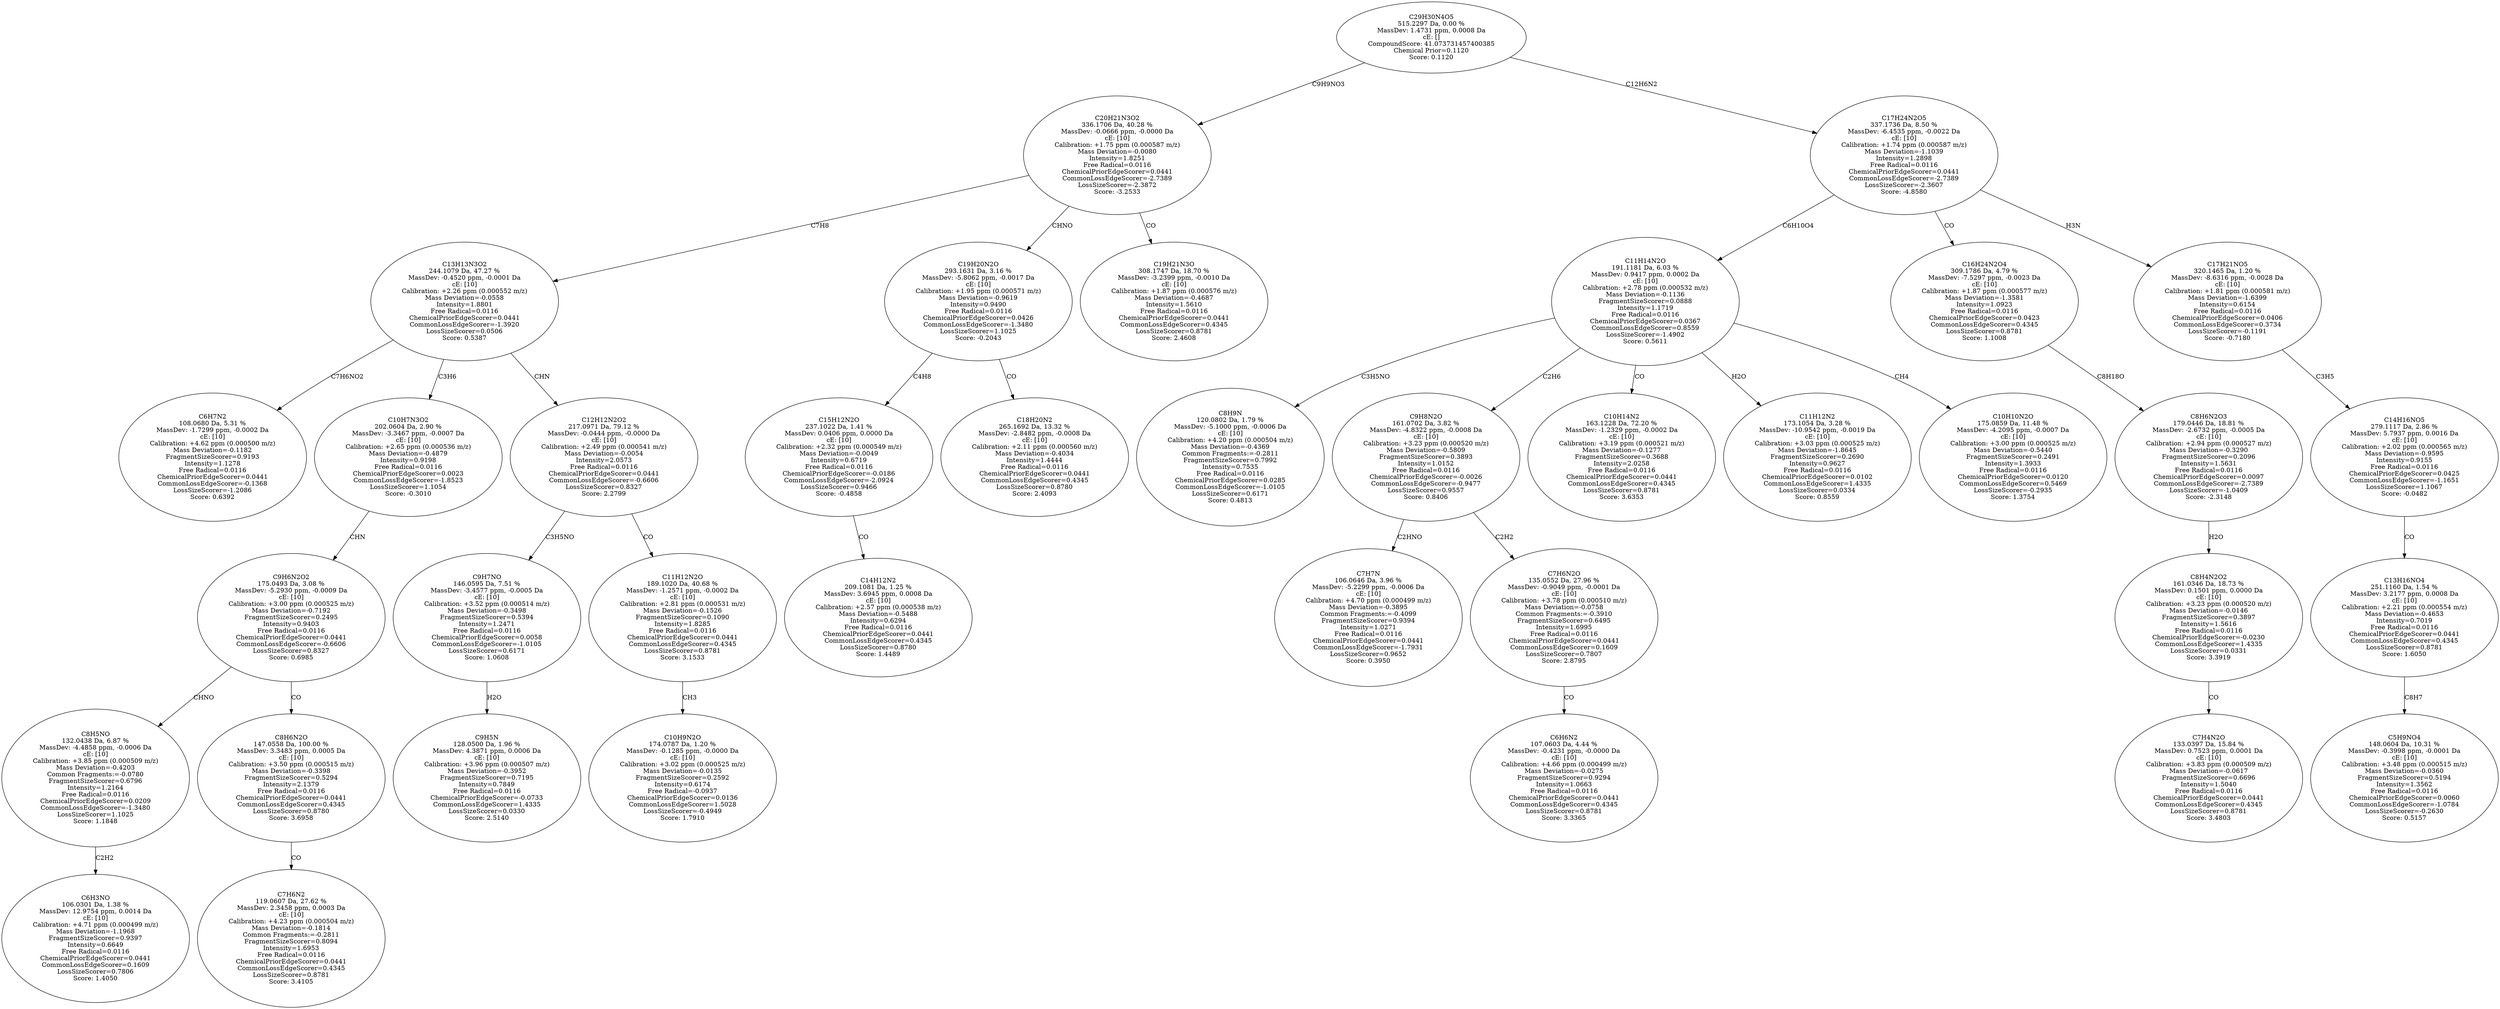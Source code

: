 strict digraph {
v1 [label="C6H7N2\n108.0680 Da, 5.31 %\nMassDev: -1.7299 ppm, -0.0002 Da\ncE: [10]\nCalibration: +4.62 ppm (0.000500 m/z)\nMass Deviation=-0.1182\nFragmentSizeScorer=0.9193\nIntensity=1.1278\nFree Radical=0.0116\nChemicalPriorEdgeScorer=0.0441\nCommonLossEdgeScorer=-0.1368\nLossSizeScorer=-1.2086\nScore: 0.6392"];
v2 [label="C6H3NO\n106.0301 Da, 1.38 %\nMassDev: 12.9754 ppm, 0.0014 Da\ncE: [10]\nCalibration: +4.71 ppm (0.000499 m/z)\nMass Deviation=-1.1968\nFragmentSizeScorer=0.9397\nIntensity=0.6649\nFree Radical=0.0116\nChemicalPriorEdgeScorer=0.0441\nCommonLossEdgeScorer=0.1609\nLossSizeScorer=0.7806\nScore: 1.4050"];
v3 [label="C8H5NO\n132.0438 Da, 6.87 %\nMassDev: -4.4858 ppm, -0.0006 Da\ncE: [10]\nCalibration: +3.85 ppm (0.000509 m/z)\nMass Deviation=-0.4203\nCommon Fragments:=-0.0780\nFragmentSizeScorer=0.6796\nIntensity=1.2164\nFree Radical=0.0116\nChemicalPriorEdgeScorer=0.0209\nCommonLossEdgeScorer=-1.3480\nLossSizeScorer=1.1025\nScore: 1.1848"];
v4 [label="C7H6N2\n119.0607 Da, 27.62 %\nMassDev: 2.3458 ppm, 0.0003 Da\ncE: [10]\nCalibration: +4.23 ppm (0.000504 m/z)\nMass Deviation=-0.1814\nCommon Fragments:=-0.2811\nFragmentSizeScorer=0.8094\nIntensity=1.6953\nFree Radical=0.0116\nChemicalPriorEdgeScorer=0.0441\nCommonLossEdgeScorer=0.4345\nLossSizeScorer=0.8781\nScore: 3.4105"];
v5 [label="C8H6N2O\n147.0558 Da, 100.00 %\nMassDev: 3.3483 ppm, 0.0005 Da\ncE: [10]\nCalibration: +3.50 ppm (0.000515 m/z)\nMass Deviation=-0.3398\nFragmentSizeScorer=0.5294\nIntensity=2.1379\nFree Radical=0.0116\nChemicalPriorEdgeScorer=0.0441\nCommonLossEdgeScorer=0.4345\nLossSizeScorer=0.8780\nScore: 3.6958"];
v6 [label="C9H6N2O2\n175.0493 Da, 3.08 %\nMassDev: -5.2930 ppm, -0.0009 Da\ncE: [10]\nCalibration: +3.00 ppm (0.000525 m/z)\nMass Deviation=-0.7192\nFragmentSizeScorer=0.2495\nIntensity=0.9403\nFree Radical=0.0116\nChemicalPriorEdgeScorer=0.0441\nCommonLossEdgeScorer=-0.6606\nLossSizeScorer=0.8327\nScore: 0.6985"];
v7 [label="C10H7N3O2\n202.0604 Da, 2.90 %\nMassDev: -3.3467 ppm, -0.0007 Da\ncE: [10]\nCalibration: +2.65 ppm (0.000536 m/z)\nMass Deviation=-0.4879\nIntensity=0.9198\nFree Radical=0.0116\nChemicalPriorEdgeScorer=0.0023\nCommonLossEdgeScorer=-1.8523\nLossSizeScorer=1.1054\nScore: -0.3010"];
v8 [label="C9H5N\n128.0500 Da, 1.96 %\nMassDev: 4.3871 ppm, 0.0006 Da\ncE: [10]\nCalibration: +3.96 ppm (0.000507 m/z)\nMass Deviation=-0.3952\nFragmentSizeScorer=0.7195\nIntensity=0.7849\nFree Radical=0.0116\nChemicalPriorEdgeScorer=-0.0733\nCommonLossEdgeScorer=1.4335\nLossSizeScorer=0.0330\nScore: 2.5140"];
v9 [label="C9H7NO\n146.0595 Da, 7.51 %\nMassDev: -3.4577 ppm, -0.0005 Da\ncE: [10]\nCalibration: +3.52 ppm (0.000514 m/z)\nMass Deviation=-0.3498\nFragmentSizeScorer=0.5394\nIntensity=1.2471\nFree Radical=0.0116\nChemicalPriorEdgeScorer=0.0058\nCommonLossEdgeScorer=-1.0105\nLossSizeScorer=0.6171\nScore: 1.0608"];
v10 [label="C10H9N2O\n174.0787 Da, 1.20 %\nMassDev: -0.1285 ppm, -0.0000 Da\ncE: [10]\nCalibration: +3.02 ppm (0.000525 m/z)\nMass Deviation=-0.0135\nFragmentSizeScorer=0.2592\nIntensity=0.6174\nFree Radical=-0.0937\nChemicalPriorEdgeScorer=0.0136\nCommonLossEdgeScorer=1.5028\nLossSizeScorer=-0.4949\nScore: 1.7910"];
v11 [label="C11H12N2O\n189.1020 Da, 40.68 %\nMassDev: -1.2571 ppm, -0.0002 Da\ncE: [10]\nCalibration: +2.81 ppm (0.000531 m/z)\nMass Deviation=-0.1526\nFragmentSizeScorer=0.1090\nIntensity=1.8285\nFree Radical=0.0116\nChemicalPriorEdgeScorer=0.0441\nCommonLossEdgeScorer=0.4345\nLossSizeScorer=0.8781\nScore: 3.1533"];
v12 [label="C12H12N2O2\n217.0971 Da, 79.12 %\nMassDev: -0.0444 ppm, -0.0000 Da\ncE: [10]\nCalibration: +2.49 ppm (0.000541 m/z)\nMass Deviation=-0.0054\nIntensity=2.0573\nFree Radical=0.0116\nChemicalPriorEdgeScorer=0.0441\nCommonLossEdgeScorer=-0.6606\nLossSizeScorer=0.8327\nScore: 2.2799"];
v13 [label="C13H13N3O2\n244.1079 Da, 47.27 %\nMassDev: -0.4520 ppm, -0.0001 Da\ncE: [10]\nCalibration: +2.26 ppm (0.000552 m/z)\nMass Deviation=-0.0558\nIntensity=1.8801\nFree Radical=0.0116\nChemicalPriorEdgeScorer=0.0441\nCommonLossEdgeScorer=-1.3920\nLossSizeScorer=0.0506\nScore: 0.5387"];
v14 [label="C14H12N2\n209.1081 Da, 1.25 %\nMassDev: 3.6945 ppm, 0.0008 Da\ncE: [10]\nCalibration: +2.57 ppm (0.000538 m/z)\nMass Deviation=-0.5488\nIntensity=0.6294\nFree Radical=0.0116\nChemicalPriorEdgeScorer=0.0441\nCommonLossEdgeScorer=0.4345\nLossSizeScorer=0.8780\nScore: 1.4489"];
v15 [label="C15H12N2O\n237.1022 Da, 1.41 %\nMassDev: 0.0406 ppm, 0.0000 Da\ncE: [10]\nCalibration: +2.32 ppm (0.000549 m/z)\nMass Deviation=-0.0049\nIntensity=0.6719\nFree Radical=0.0116\nChemicalPriorEdgeScorer=-0.0186\nCommonLossEdgeScorer=-2.0924\nLossSizeScorer=0.9466\nScore: -0.4858"];
v16 [label="C18H20N2\n265.1692 Da, 13.32 %\nMassDev: -2.8482 ppm, -0.0008 Da\ncE: [10]\nCalibration: +2.11 ppm (0.000560 m/z)\nMass Deviation=-0.4034\nIntensity=1.4444\nFree Radical=0.0116\nChemicalPriorEdgeScorer=0.0441\nCommonLossEdgeScorer=0.4345\nLossSizeScorer=0.8780\nScore: 2.4093"];
v17 [label="C19H20N2O\n293.1631 Da, 3.16 %\nMassDev: -5.8062 ppm, -0.0017 Da\ncE: [10]\nCalibration: +1.95 ppm (0.000571 m/z)\nMass Deviation=-0.9619\nIntensity=0.9490\nFree Radical=0.0116\nChemicalPriorEdgeScorer=0.0426\nCommonLossEdgeScorer=-1.3480\nLossSizeScorer=1.1025\nScore: -0.2043"];
v18 [label="C19H21N3O\n308.1747 Da, 18.70 %\nMassDev: -3.2399 ppm, -0.0010 Da\ncE: [10]\nCalibration: +1.87 ppm (0.000576 m/z)\nMass Deviation=-0.4687\nIntensity=1.5610\nFree Radical=0.0116\nChemicalPriorEdgeScorer=0.0441\nCommonLossEdgeScorer=0.4345\nLossSizeScorer=0.8781\nScore: 2.4608"];
v19 [label="C20H21N3O2\n336.1706 Da, 40.28 %\nMassDev: -0.0666 ppm, -0.0000 Da\ncE: [10]\nCalibration: +1.75 ppm (0.000587 m/z)\nMass Deviation=-0.0080\nIntensity=1.8251\nFree Radical=0.0116\nChemicalPriorEdgeScorer=0.0441\nCommonLossEdgeScorer=-2.7389\nLossSizeScorer=-2.3872\nScore: -3.2533"];
v20 [label="C8H9N\n120.0802 Da, 1.79 %\nMassDev: -5.1000 ppm, -0.0006 Da\ncE: [10]\nCalibration: +4.20 ppm (0.000504 m/z)\nMass Deviation=-0.4369\nCommon Fragments:=-0.2811\nFragmentSizeScorer=0.7992\nIntensity=0.7535\nFree Radical=0.0116\nChemicalPriorEdgeScorer=0.0285\nCommonLossEdgeScorer=-1.0105\nLossSizeScorer=0.6171\nScore: 0.4813"];
v21 [label="C7H7N\n106.0646 Da, 3.96 %\nMassDev: -5.2299 ppm, -0.0006 Da\ncE: [10]\nCalibration: +4.70 ppm (0.000499 m/z)\nMass Deviation=-0.3895\nCommon Fragments:=-0.4099\nFragmentSizeScorer=0.9394\nIntensity=1.0271\nFree Radical=0.0116\nChemicalPriorEdgeScorer=0.0441\nCommonLossEdgeScorer=-1.7931\nLossSizeScorer=0.9652\nScore: 0.3950"];
v22 [label="C6H6N2\n107.0603 Da, 4.44 %\nMassDev: -0.4231 ppm, -0.0000 Da\ncE: [10]\nCalibration: +4.66 ppm (0.000499 m/z)\nMass Deviation=-0.0275\nFragmentSizeScorer=0.9294\nIntensity=1.0663\nFree Radical=0.0116\nChemicalPriorEdgeScorer=0.0441\nCommonLossEdgeScorer=0.4345\nLossSizeScorer=0.8781\nScore: 3.3365"];
v23 [label="C7H6N2O\n135.0552 Da, 27.96 %\nMassDev: -0.9049 ppm, -0.0001 Da\ncE: [10]\nCalibration: +3.78 ppm (0.000510 m/z)\nMass Deviation=-0.0758\nCommon Fragments:=-0.3910\nFragmentSizeScorer=0.6495\nIntensity=1.6995\nFree Radical=0.0116\nChemicalPriorEdgeScorer=0.0441\nCommonLossEdgeScorer=0.1609\nLossSizeScorer=0.7807\nScore: 2.8795"];
v24 [label="C9H8N2O\n161.0702 Da, 3.82 %\nMassDev: -4.8322 ppm, -0.0008 Da\ncE: [10]\nCalibration: +3.23 ppm (0.000520 m/z)\nMass Deviation=-0.5809\nFragmentSizeScorer=0.3893\nIntensity=1.0152\nFree Radical=0.0116\nChemicalPriorEdgeScorer=-0.0026\nCommonLossEdgeScorer=-0.9477\nLossSizeScorer=0.9557\nScore: 0.8406"];
v25 [label="C10H14N2\n163.1228 Da, 72.20 %\nMassDev: -1.2329 ppm, -0.0002 Da\ncE: [10]\nCalibration: +3.19 ppm (0.000521 m/z)\nMass Deviation=-0.1277\nFragmentSizeScorer=0.3688\nIntensity=2.0258\nFree Radical=0.0116\nChemicalPriorEdgeScorer=0.0441\nCommonLossEdgeScorer=0.4345\nLossSizeScorer=0.8781\nScore: 3.6353"];
v26 [label="C11H12N2\n173.1054 Da, 3.28 %\nMassDev: -10.9542 ppm, -0.0019 Da\ncE: [10]\nCalibration: +3.03 ppm (0.000525 m/z)\nMass Deviation=-1.8645\nFragmentSizeScorer=0.2690\nIntensity=0.9627\nFree Radical=0.0116\nChemicalPriorEdgeScorer=0.0102\nCommonLossEdgeScorer=1.4335\nLossSizeScorer=0.0334\nScore: 0.8559"];
v27 [label="C10H10N2O\n175.0859 Da, 11.48 %\nMassDev: -4.2095 ppm, -0.0007 Da\ncE: [10]\nCalibration: +3.00 ppm (0.000525 m/z)\nMass Deviation=-0.5440\nFragmentSizeScorer=0.2491\nIntensity=1.3933\nFree Radical=0.0116\nChemicalPriorEdgeScorer=0.0120\nCommonLossEdgeScorer=0.5469\nLossSizeScorer=-0.2935\nScore: 1.3754"];
v28 [label="C11H14N2O\n191.1181 Da, 6.03 %\nMassDev: 0.9417 ppm, 0.0002 Da\ncE: [10]\nCalibration: +2.78 ppm (0.000532 m/z)\nMass Deviation=-0.1136\nFragmentSizeScorer=0.0888\nIntensity=1.1719\nFree Radical=0.0116\nChemicalPriorEdgeScorer=0.0367\nCommonLossEdgeScorer=0.8559\nLossSizeScorer=-1.4902\nScore: 0.5611"];
v29 [label="C7H4N2O\n133.0397 Da, 15.84 %\nMassDev: 0.7523 ppm, 0.0001 Da\ncE: [10]\nCalibration: +3.83 ppm (0.000509 m/z)\nMass Deviation=-0.0617\nFragmentSizeScorer=0.6696\nIntensity=1.5040\nFree Radical=0.0116\nChemicalPriorEdgeScorer=0.0441\nCommonLossEdgeScorer=0.4345\nLossSizeScorer=0.8781\nScore: 3.4803"];
v30 [label="C8H4N2O2\n161.0346 Da, 18.73 %\nMassDev: 0.1501 ppm, 0.0000 Da\ncE: [10]\nCalibration: +3.23 ppm (0.000520 m/z)\nMass Deviation=-0.0146\nFragmentSizeScorer=0.3897\nIntensity=1.5616\nFree Radical=0.0116\nChemicalPriorEdgeScorer=-0.0230\nCommonLossEdgeScorer=1.4335\nLossSizeScorer=0.0331\nScore: 3.3919"];
v31 [label="C8H6N2O3\n179.0446 Da, 18.81 %\nMassDev: -2.6732 ppm, -0.0005 Da\ncE: [10]\nCalibration: +2.94 ppm (0.000527 m/z)\nMass Deviation=-0.3290\nFragmentSizeScorer=0.2096\nIntensity=1.5631\nFree Radical=0.0116\nChemicalPriorEdgeScorer=0.0097\nCommonLossEdgeScorer=-2.7389\nLossSizeScorer=-1.0409\nScore: -2.3148"];
v32 [label="C16H24N2O4\n309.1786 Da, 4.79 %\nMassDev: -7.5297 ppm, -0.0023 Da\ncE: [10]\nCalibration: +1.87 ppm (0.000577 m/z)\nMass Deviation=-1.3581\nIntensity=1.0923\nFree Radical=0.0116\nChemicalPriorEdgeScorer=0.0423\nCommonLossEdgeScorer=0.4345\nLossSizeScorer=0.8781\nScore: 1.1008"];
v33 [label="C5H9NO4\n148.0604 Da, 10.31 %\nMassDev: -0.3998 ppm, -0.0001 Da\ncE: [10]\nCalibration: +3.48 ppm (0.000515 m/z)\nMass Deviation=-0.0360\nFragmentSizeScorer=0.5194\nIntensity=1.3562\nFree Radical=0.0116\nChemicalPriorEdgeScorer=0.0060\nCommonLossEdgeScorer=-1.0784\nLossSizeScorer=-0.2630\nScore: 0.5157"];
v34 [label="C13H16NO4\n251.1160 Da, 1.54 %\nMassDev: 3.2177 ppm, 0.0008 Da\ncE: [10]\nCalibration: +2.21 ppm (0.000554 m/z)\nMass Deviation=-0.4653\nIntensity=0.7019\nFree Radical=0.0116\nChemicalPriorEdgeScorer=0.0441\nCommonLossEdgeScorer=0.4345\nLossSizeScorer=0.8781\nScore: 1.6050"];
v35 [label="C14H16NO5\n279.1117 Da, 2.86 %\nMassDev: 5.7937 ppm, 0.0016 Da\ncE: [10]\nCalibration: +2.02 ppm (0.000565 m/z)\nMass Deviation=-0.9595\nIntensity=0.9155\nFree Radical=0.0116\nChemicalPriorEdgeScorer=0.0425\nCommonLossEdgeScorer=-1.1651\nLossSizeScorer=1.1067\nScore: -0.0482"];
v36 [label="C17H21NO5\n320.1465 Da, 1.20 %\nMassDev: -8.6316 ppm, -0.0028 Da\ncE: [10]\nCalibration: +1.81 ppm (0.000581 m/z)\nMass Deviation=-1.6399\nIntensity=0.6154\nFree Radical=0.0116\nChemicalPriorEdgeScorer=0.0406\nCommonLossEdgeScorer=0.3734\nLossSizeScorer=-0.1191\nScore: -0.7180"];
v37 [label="C17H24N2O5\n337.1736 Da, 8.50 %\nMassDev: -6.4535 ppm, -0.0022 Da\ncE: [10]\nCalibration: +1.74 ppm (0.000587 m/z)\nMass Deviation=-1.1039\nIntensity=1.2898\nFree Radical=0.0116\nChemicalPriorEdgeScorer=0.0441\nCommonLossEdgeScorer=-2.7389\nLossSizeScorer=-2.3607\nScore: -4.8580"];
v38 [label="C29H30N4O5\n515.2297 Da, 0.00 %\nMassDev: 1.4731 ppm, 0.0008 Da\ncE: []\nCompoundScore: 41.073731457400385\nChemical Prior=0.1120\nScore: 0.1120"];
v13 -> v1 [label="C7H6NO2"];
v3 -> v2 [label="C2H2"];
v6 -> v3 [label="CHNO"];
v5 -> v4 [label="CO"];
v6 -> v5 [label="CO"];
v7 -> v6 [label="CHN"];
v13 -> v7 [label="C3H6"];
v9 -> v8 [label="H2O"];
v12 -> v9 [label="C3H5NO"];
v11 -> v10 [label="CH3"];
v12 -> v11 [label="CO"];
v13 -> v12 [label="CHN"];
v19 -> v13 [label="C7H8"];
v15 -> v14 [label="CO"];
v17 -> v15 [label="C4H8"];
v17 -> v16 [label="CO"];
v19 -> v17 [label="CHNO"];
v19 -> v18 [label="CO"];
v38 -> v19 [label="C9H9NO3"];
v28 -> v20 [label="C3H5NO"];
v24 -> v21 [label="C2HNO"];
v23 -> v22 [label="CO"];
v24 -> v23 [label="C2H2"];
v28 -> v24 [label="C2H6"];
v28 -> v25 [label="CO"];
v28 -> v26 [label="H2O"];
v28 -> v27 [label="CH4"];
v37 -> v28 [label="C6H10O4"];
v30 -> v29 [label="CO"];
v31 -> v30 [label="H2O"];
v32 -> v31 [label="C8H18O"];
v37 -> v32 [label="CO"];
v34 -> v33 [label="C8H7"];
v35 -> v34 [label="CO"];
v36 -> v35 [label="C3H5"];
v37 -> v36 [label="H3N"];
v38 -> v37 [label="C12H6N2"];
}